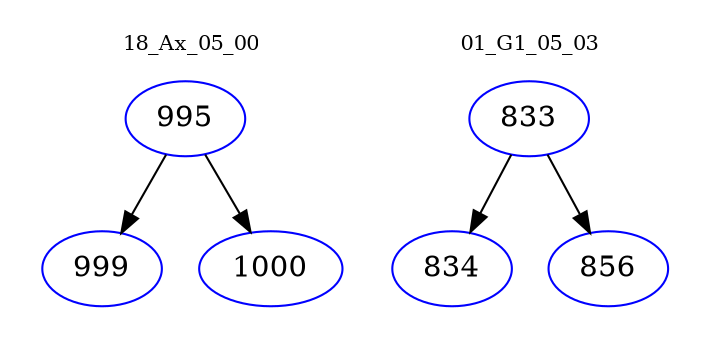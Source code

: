 digraph{
subgraph cluster_0 {
color = white
label = "18_Ax_05_00";
fontsize=10;
T0_995 [label="995", color="blue"]
T0_995 -> T0_999 [color="black"]
T0_999 [label="999", color="blue"]
T0_995 -> T0_1000 [color="black"]
T0_1000 [label="1000", color="blue"]
}
subgraph cluster_1 {
color = white
label = "01_G1_05_03";
fontsize=10;
T1_833 [label="833", color="blue"]
T1_833 -> T1_834 [color="black"]
T1_834 [label="834", color="blue"]
T1_833 -> T1_856 [color="black"]
T1_856 [label="856", color="blue"]
}
}
